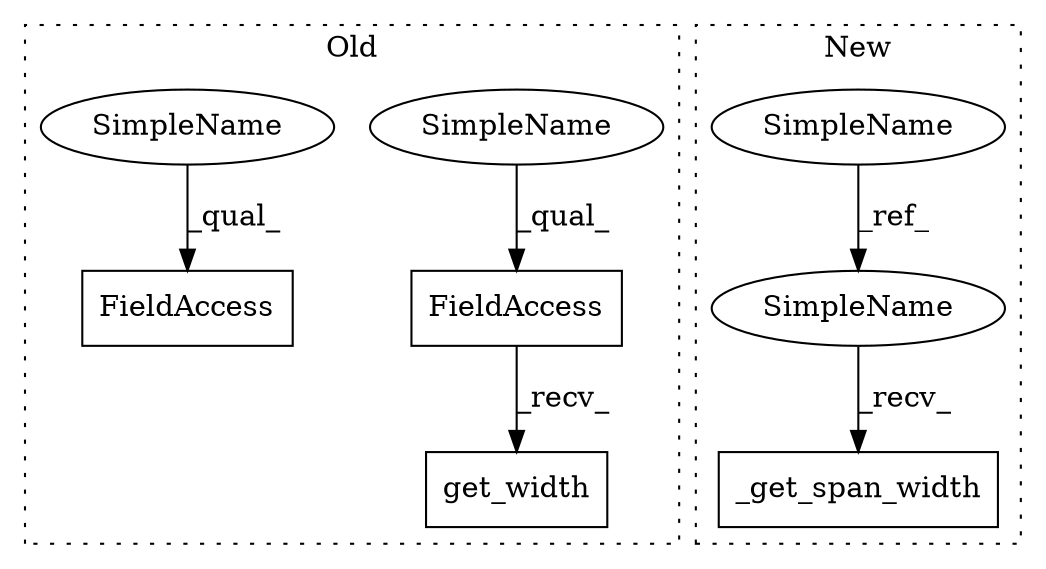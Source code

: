 digraph G {
subgraph cluster0 {
1 [label="get_width" a="32" s="14901" l="11" shape="box"];
3 [label="FieldAccess" a="22" s="14891" l="9" shape="box"];
5 [label="FieldAccess" a="22" s="15008" l="9" shape="box"];
7 [label="SimpleName" a="42" s="14891" l="4" shape="ellipse"];
8 [label="SimpleName" a="42" s="15008" l="4" shape="ellipse"];
label = "Old";
style="dotted";
}
subgraph cluster1 {
2 [label="_get_span_width" a="32" s="16649" l="17" shape="box"];
4 [label="SimpleName" a="42" s="15462" l="4" shape="ellipse"];
6 [label="SimpleName" a="42" s="16644" l="4" shape="ellipse"];
label = "New";
style="dotted";
}
3 -> 1 [label="_recv_"];
4 -> 6 [label="_ref_"];
6 -> 2 [label="_recv_"];
7 -> 3 [label="_qual_"];
8 -> 5 [label="_qual_"];
}